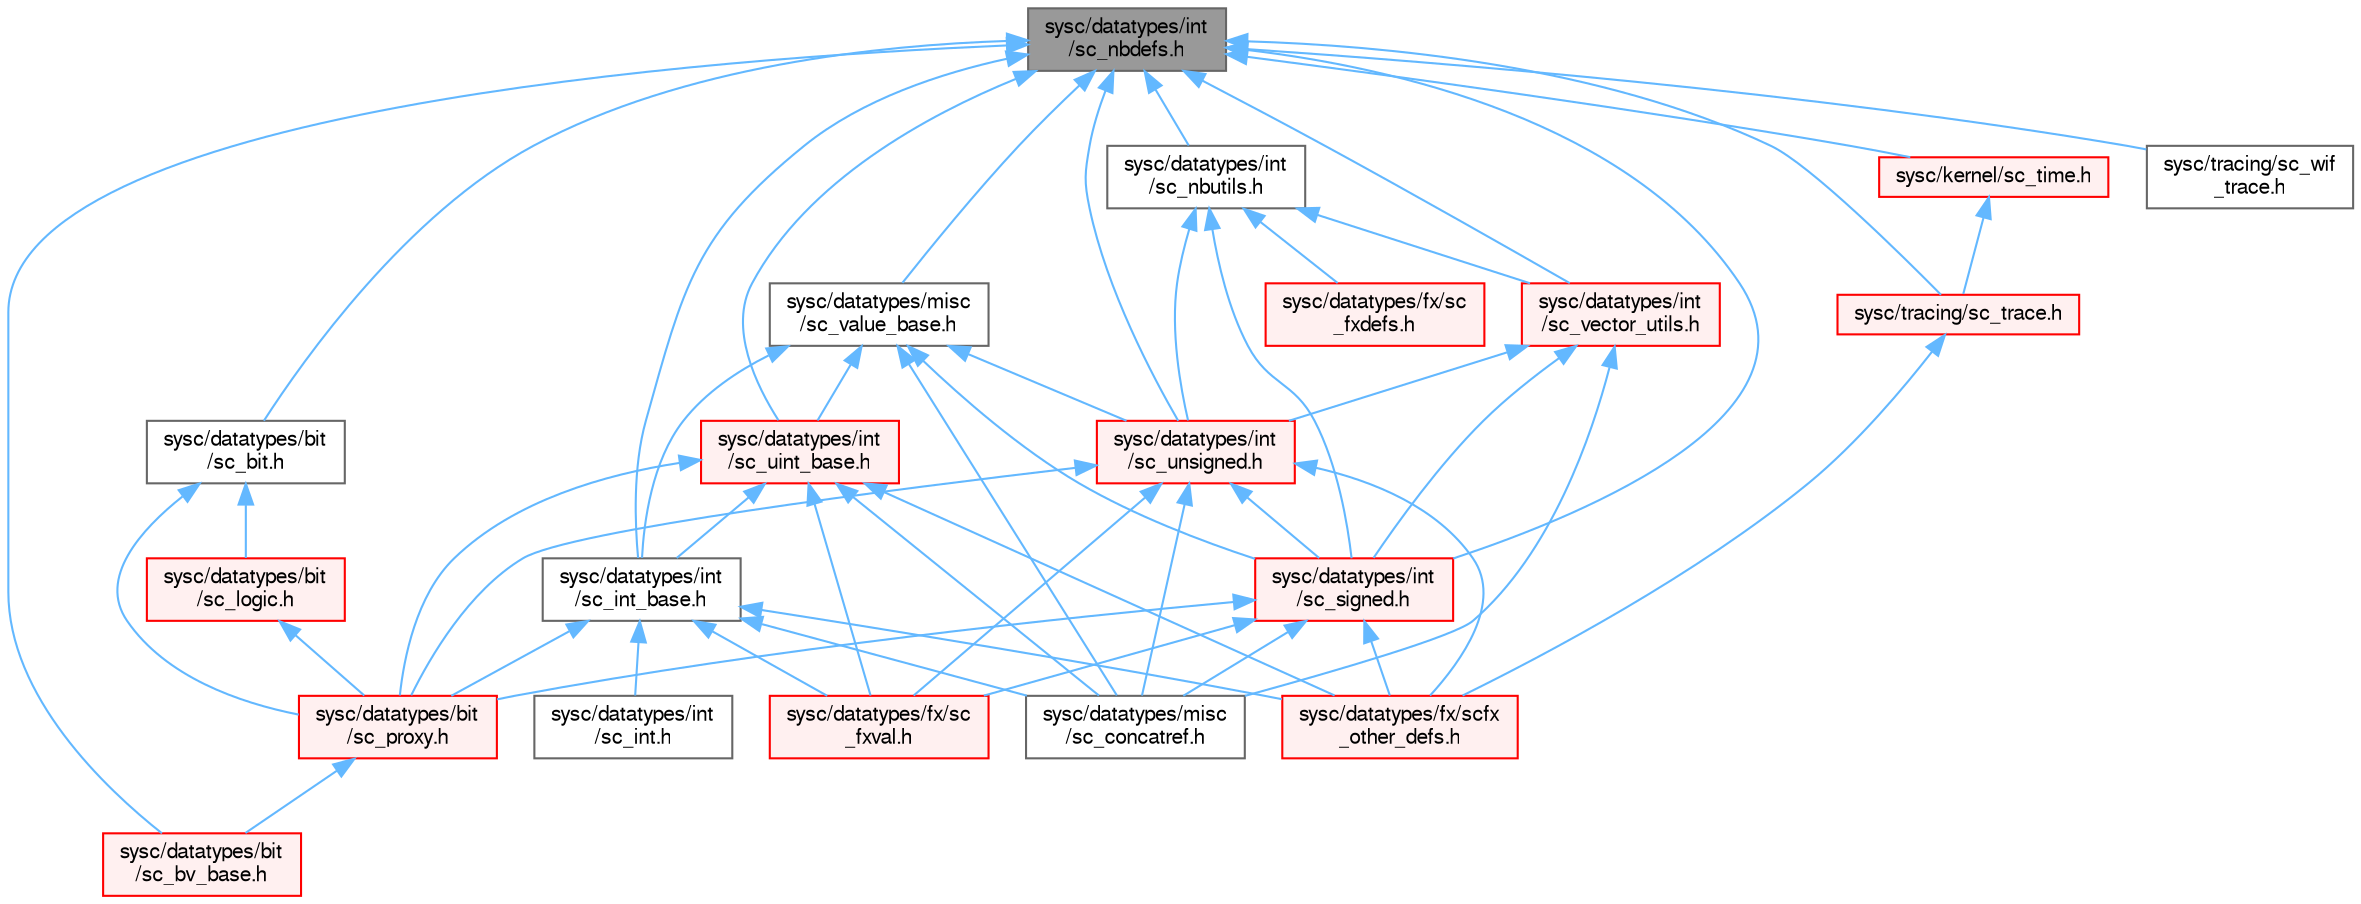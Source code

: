 digraph "sysc/datatypes/int/sc_nbdefs.h"
{
 // LATEX_PDF_SIZE
  bgcolor="transparent";
  edge [fontname=FreeSans,fontsize=10,labelfontname=FreeSans,labelfontsize=10];
  node [fontname=FreeSans,fontsize=10,shape=box,height=0.2,width=0.4];
  Node1 [id="Node000001",label="sysc/datatypes/int\l/sc_nbdefs.h",height=0.2,width=0.4,color="gray40", fillcolor="grey60", style="filled", fontcolor="black",tooltip=" "];
  Node1 -> Node2 [id="edge1_Node000001_Node000002",dir="back",color="steelblue1",style="solid",tooltip=" "];
  Node2 [id="Node000002",label="sysc/datatypes/bit\l/sc_bit.h",height=0.2,width=0.4,color="grey40", fillcolor="white", style="filled",URL="$a00032.html",tooltip=" "];
  Node2 -> Node3 [id="edge2_Node000002_Node000003",dir="back",color="steelblue1",style="solid",tooltip=" "];
  Node3 [id="Node000003",label="sysc/datatypes/bit\l/sc_logic.h",height=0.2,width=0.4,color="red", fillcolor="#FFF0F0", style="filled",URL="$a00035.html",tooltip=" "];
  Node3 -> Node33 [id="edge3_Node000003_Node000033",dir="back",color="steelblue1",style="solid",tooltip=" "];
  Node33 [id="Node000033",label="sysc/datatypes/bit\l/sc_proxy.h",height=0.2,width=0.4,color="red", fillcolor="#FFF0F0", style="filled",URL="$a00047.html",tooltip=" "];
  Node33 -> Node35 [id="edge4_Node000033_Node000035",dir="back",color="steelblue1",style="solid",tooltip=" "];
  Node35 [id="Node000035",label="sysc/datatypes/bit\l/sc_bv_base.h",height=0.2,width=0.4,color="red", fillcolor="#FFF0F0", style="filled",URL="$a00053.html",tooltip=" "];
  Node2 -> Node33 [id="edge5_Node000002_Node000033",dir="back",color="steelblue1",style="solid",tooltip=" "];
  Node1 -> Node35 [id="edge6_Node000001_Node000035",dir="back",color="steelblue1",style="solid",tooltip=" "];
  Node1 -> Node43 [id="edge7_Node000001_Node000043",dir="back",color="steelblue1",style="solid",tooltip=" "];
  Node43 [id="Node000043",label="sysc/datatypes/int\l/sc_int_base.h",height=0.2,width=0.4,color="grey40", fillcolor="white", style="filled",URL="$a00191.html",tooltip=" "];
  Node43 -> Node33 [id="edge8_Node000043_Node000033",dir="back",color="steelblue1",style="solid",tooltip=" "];
  Node43 -> Node44 [id="edge9_Node000043_Node000044",dir="back",color="steelblue1",style="solid",tooltip=" "];
  Node44 [id="Node000044",label="sysc/datatypes/fx/sc\l_fxval.h",height=0.2,width=0.4,color="red", fillcolor="#FFF0F0", style="filled",URL="$a00098.html",tooltip=" "];
  Node43 -> Node45 [id="edge10_Node000043_Node000045",dir="back",color="steelblue1",style="solid",tooltip=" "];
  Node45 [id="Node000045",label="sysc/datatypes/fx/scfx\l_other_defs.h",height=0.2,width=0.4,color="red", fillcolor="#FFF0F0", style="filled",URL="$a00083.html",tooltip=" "];
  Node43 -> Node46 [id="edge11_Node000043_Node000046",dir="back",color="steelblue1",style="solid",tooltip=" "];
  Node46 [id="Node000046",label="sysc/datatypes/int\l/sc_int.h",height=0.2,width=0.4,color="grey40", fillcolor="white", style="filled",URL="$a00137.html",tooltip=" "];
  Node43 -> Node26 [id="edge12_Node000043_Node000026",dir="back",color="steelblue1",style="solid",tooltip=" "];
  Node26 [id="Node000026",label="sysc/datatypes/misc\l/sc_concatref.h",height=0.2,width=0.4,color="grey40", fillcolor="white", style="filled",URL="$a00026.html",tooltip=" "];
  Node1 -> Node47 [id="edge13_Node000001_Node000047",dir="back",color="steelblue1",style="solid",tooltip=" "];
  Node47 [id="Node000047",label="sysc/datatypes/int\l/sc_nbutils.h",height=0.2,width=0.4,color="grey40", fillcolor="white", style="filled",URL="$a00149.html",tooltip=" "];
  Node47 -> Node48 [id="edge14_Node000047_Node000048",dir="back",color="steelblue1",style="solid",tooltip=" "];
  Node48 [id="Node000048",label="sysc/datatypes/fx/sc\l_fxdefs.h",height=0.2,width=0.4,color="red", fillcolor="#FFF0F0", style="filled",URL="$a00101.html",tooltip=" "];
  Node47 -> Node65 [id="edge15_Node000047_Node000065",dir="back",color="steelblue1",style="solid",tooltip=" "];
  Node65 [id="Node000065",label="sysc/datatypes/int\l/sc_signed.h",height=0.2,width=0.4,color="red", fillcolor="#FFF0F0", style="filled",URL="$a00128.html",tooltip=" "];
  Node65 -> Node33 [id="edge16_Node000065_Node000033",dir="back",color="steelblue1",style="solid",tooltip=" "];
  Node65 -> Node44 [id="edge17_Node000065_Node000044",dir="back",color="steelblue1",style="solid",tooltip=" "];
  Node65 -> Node45 [id="edge18_Node000065_Node000045",dir="back",color="steelblue1",style="solid",tooltip=" "];
  Node65 -> Node26 [id="edge19_Node000065_Node000026",dir="back",color="steelblue1",style="solid",tooltip=" "];
  Node47 -> Node68 [id="edge20_Node000047_Node000068",dir="back",color="steelblue1",style="solid",tooltip=" "];
  Node68 [id="Node000068",label="sysc/datatypes/int\l/sc_unsigned.h",height=0.2,width=0.4,color="red", fillcolor="#FFF0F0", style="filled",URL="$a00176.html",tooltip=" "];
  Node68 -> Node33 [id="edge21_Node000068_Node000033",dir="back",color="steelblue1",style="solid",tooltip=" "];
  Node68 -> Node44 [id="edge22_Node000068_Node000044",dir="back",color="steelblue1",style="solid",tooltip=" "];
  Node68 -> Node45 [id="edge23_Node000068_Node000045",dir="back",color="steelblue1",style="solid",tooltip=" "];
  Node68 -> Node65 [id="edge24_Node000068_Node000065",dir="back",color="steelblue1",style="solid",tooltip=" "];
  Node68 -> Node26 [id="edge25_Node000068_Node000026",dir="back",color="steelblue1",style="solid",tooltip=" "];
  Node47 -> Node83 [id="edge26_Node000047_Node000083",dir="back",color="steelblue1",style="solid",tooltip=" "];
  Node83 [id="Node000083",label="sysc/datatypes/int\l/sc_vector_utils.h",height=0.2,width=0.4,color="red", fillcolor="#FFF0F0", style="filled",URL="$a00167.html",tooltip=" "];
  Node83 -> Node65 [id="edge27_Node000083_Node000065",dir="back",color="steelblue1",style="solid",tooltip=" "];
  Node83 -> Node68 [id="edge28_Node000083_Node000068",dir="back",color="steelblue1",style="solid",tooltip=" "];
  Node83 -> Node26 [id="edge29_Node000083_Node000026",dir="back",color="steelblue1",style="solid",tooltip=" "];
  Node1 -> Node65 [id="edge30_Node000001_Node000065",dir="back",color="steelblue1",style="solid",tooltip=" "];
  Node1 -> Node55 [id="edge31_Node000001_Node000055",dir="back",color="steelblue1",style="solid",tooltip=" "];
  Node55 [id="Node000055",label="sysc/datatypes/int\l/sc_uint_base.h",height=0.2,width=0.4,color="red", fillcolor="#FFF0F0", style="filled",URL="$a00158.html",tooltip=" "];
  Node55 -> Node33 [id="edge32_Node000055_Node000033",dir="back",color="steelblue1",style="solid",tooltip=" "];
  Node55 -> Node44 [id="edge33_Node000055_Node000044",dir="back",color="steelblue1",style="solid",tooltip=" "];
  Node55 -> Node45 [id="edge34_Node000055_Node000045",dir="back",color="steelblue1",style="solid",tooltip=" "];
  Node55 -> Node43 [id="edge35_Node000055_Node000043",dir="back",color="steelblue1",style="solid",tooltip=" "];
  Node55 -> Node26 [id="edge36_Node000055_Node000026",dir="back",color="steelblue1",style="solid",tooltip=" "];
  Node1 -> Node68 [id="edge37_Node000001_Node000068",dir="back",color="steelblue1",style="solid",tooltip=" "];
  Node1 -> Node83 [id="edge38_Node000001_Node000083",dir="back",color="steelblue1",style="solid",tooltip=" "];
  Node1 -> Node86 [id="edge39_Node000001_Node000086",dir="back",color="steelblue1",style="solid",tooltip=" "];
  Node86 [id="Node000086",label="sysc/datatypes/misc\l/sc_value_base.h",height=0.2,width=0.4,color="grey40", fillcolor="white", style="filled",URL="$a00029.html",tooltip=" "];
  Node86 -> Node43 [id="edge40_Node000086_Node000043",dir="back",color="steelblue1",style="solid",tooltip=" "];
  Node86 -> Node65 [id="edge41_Node000086_Node000065",dir="back",color="steelblue1",style="solid",tooltip=" "];
  Node86 -> Node55 [id="edge42_Node000086_Node000055",dir="back",color="steelblue1",style="solid",tooltip=" "];
  Node86 -> Node68 [id="edge43_Node000086_Node000068",dir="back",color="steelblue1",style="solid",tooltip=" "];
  Node86 -> Node26 [id="edge44_Node000086_Node000026",dir="back",color="steelblue1",style="solid",tooltip=" "];
  Node1 -> Node57 [id="edge45_Node000001_Node000057",dir="back",color="steelblue1",style="solid",tooltip=" "];
  Node57 [id="Node000057",label="sysc/kernel/sc_time.h",height=0.2,width=0.4,color="red", fillcolor="#FFF0F0", style="filled",URL="$a00365.html",tooltip=" "];
  Node57 -> Node79 [id="edge46_Node000057_Node000079",dir="back",color="steelblue1",style="solid",tooltip=" "];
  Node79 [id="Node000079",label="sysc/tracing/sc_trace.h",height=0.2,width=0.4,color="red", fillcolor="#FFF0F0", style="filled",URL="$a00017.html",tooltip=" "];
  Node79 -> Node45 [id="edge47_Node000079_Node000045",dir="back",color="steelblue1",style="solid",tooltip=" "];
  Node1 -> Node79 [id="edge48_Node000001_Node000079",dir="back",color="steelblue1",style="solid",tooltip=" "];
  Node1 -> Node82 [id="edge49_Node000001_Node000082",dir="back",color="steelblue1",style="solid",tooltip=" "];
  Node82 [id="Node000082",label="sysc/tracing/sc_wif\l_trace.h",height=0.2,width=0.4,color="grey40", fillcolor="white", style="filled",URL="$a00014.html",tooltip=" "];
}
